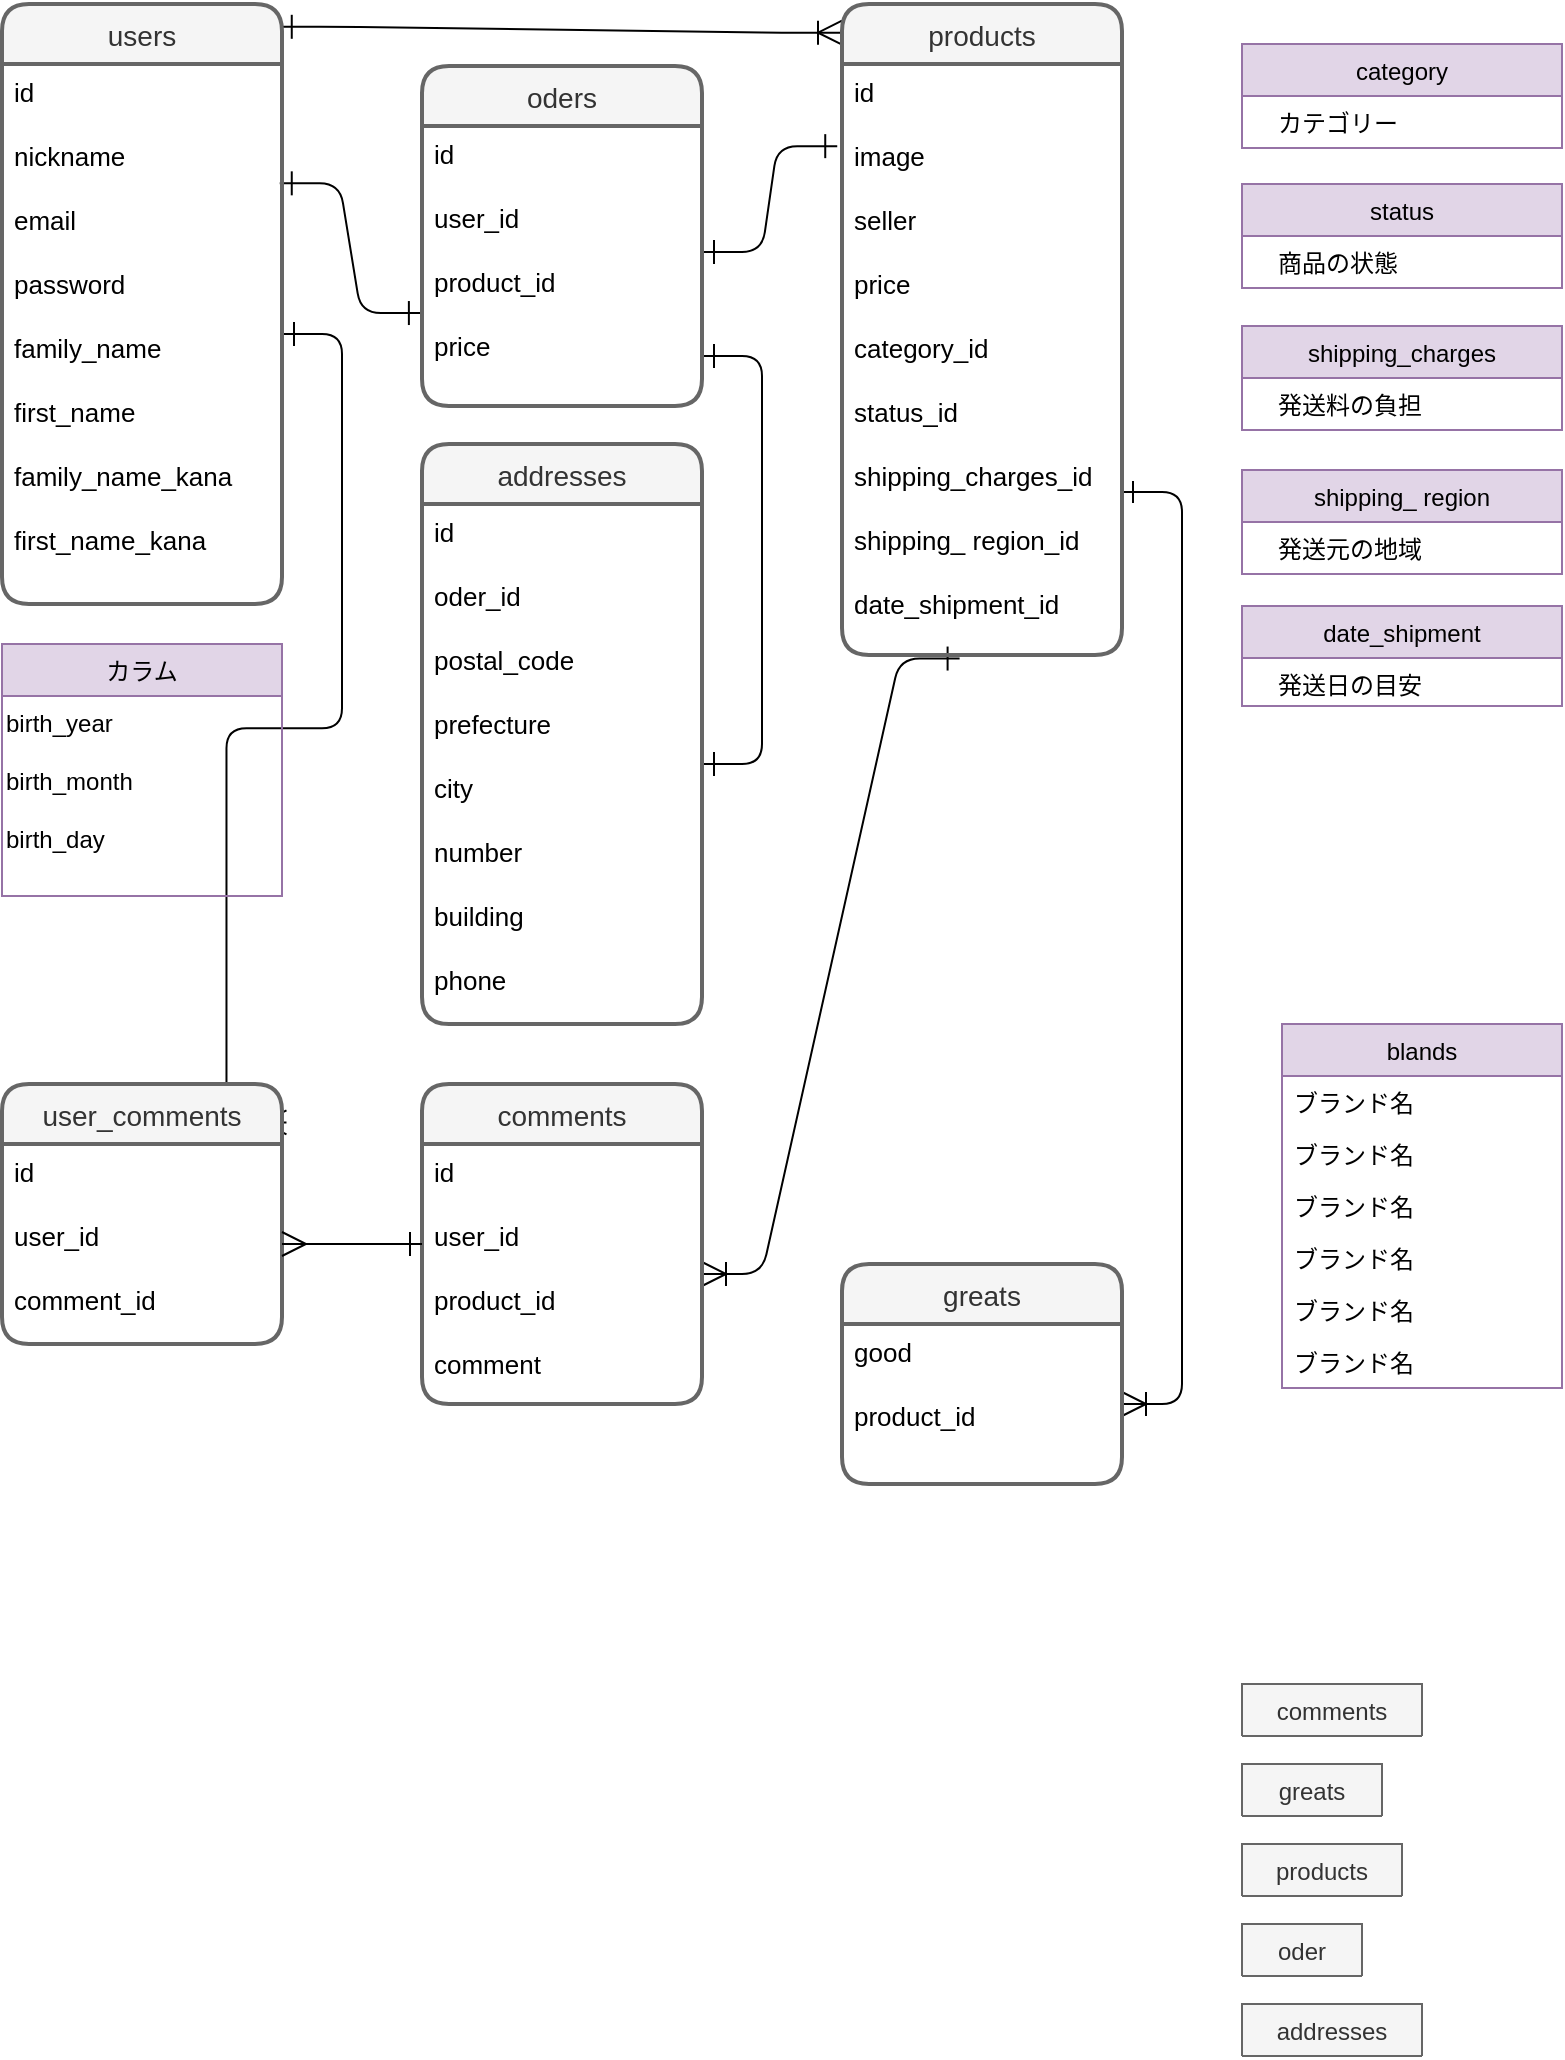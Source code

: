 <mxfile version="13.1.3">
    <diagram id="48rqmKpTKFCgV5Ji868A" name="Page-1">
        <mxGraphModel dx="659" dy="560" grid="1" gridSize="10" guides="1" tooltips="1" connect="1" arrows="1" fold="1" page="1" pageScale="1" pageWidth="827" pageHeight="1169" math="0" shadow="0">
            <root>
                <mxCell id="0"/>
                <mxCell id="1" parent="0"/>
                <mxCell id="Y9J6DQePMJ58XrVkBvrN-83" value="" style="edgeStyle=entityRelationEdgeStyle;fontSize=12;html=1;endArrow=ERone;startArrow=ERone;startFill=0;endFill=0;entryX=-0.004;entryY=0.668;entryDx=0;entryDy=0;exitX=0.992;exitY=0.221;exitDx=0;exitDy=0;exitPerimeter=0;entryPerimeter=0;endSize=10;startSize=10;" parent="1" source="Y9J6DQePMJ58XrVkBvrN-155" target="Y9J6DQePMJ58XrVkBvrN-182" edge="1">
                    <mxGeometry width="100" height="100" relative="1" as="geometry">
                        <mxPoint x="170" y="136.004" as="sourcePoint"/>
                        <mxPoint x="230" y="166.996" as="targetPoint"/>
                    </mxGeometry>
                </mxCell>
                <mxCell id="Y9J6DQePMJ58XrVkBvrN-84" value="" style="edgeStyle=entityRelationEdgeStyle;fontSize=12;html=1;endArrow=ERone;startArrow=ERone;startFill=0;exitX=1;exitY=0.5;exitDx=0;exitDy=0;endFill=0;endSize=10;startSize=10;" parent="1" target="Y9J6DQePMJ58XrVkBvrN-198" edge="1">
                    <mxGeometry width="100" height="100" relative="1" as="geometry">
                        <mxPoint x="370" y="236" as="sourcePoint"/>
                        <mxPoint x="370" y="361" as="targetPoint"/>
                    </mxGeometry>
                </mxCell>
                <mxCell id="Y9J6DQePMJ58XrVkBvrN-95" value="" style="edgeStyle=entityRelationEdgeStyle;fontSize=12;html=1;endArrow=ERone;startArrow=ERone;startFill=0;entryX=-0.017;entryY=0.139;entryDx=0;entryDy=0;endFill=0;endSize=10;startSize=10;entryPerimeter=0;" parent="1" target="Y9J6DQePMJ58XrVkBvrN-162" edge="1">
                    <mxGeometry width="100" height="100" relative="1" as="geometry">
                        <mxPoint x="370" y="184" as="sourcePoint"/>
                        <mxPoint x="430" y="145.0" as="targetPoint"/>
                    </mxGeometry>
                </mxCell>
                <mxCell id="Y9J6DQePMJ58XrVkBvrN-35" value="category" style="swimlane;fontStyle=0;childLayout=stackLayout;horizontal=1;startSize=26;fillColor=#e1d5e7;horizontalStack=0;resizeParent=1;resizeParentMax=0;resizeLast=0;collapsible=1;marginBottom=0;strokeColor=#9673a6;" parent="1" vertex="1">
                    <mxGeometry x="640" y="80" width="160" height="52" as="geometry"/>
                </mxCell>
                <mxCell id="Y9J6DQePMJ58XrVkBvrN-37" value="　カテゴリー" style="text;strokeColor=none;fillColor=none;align=left;verticalAlign=top;spacingLeft=4;spacingRight=4;overflow=hidden;rotatable=0;points=[[0,0.5],[1,0.5]];portConstraint=eastwest;" parent="Y9J6DQePMJ58XrVkBvrN-35" vertex="1">
                    <mxGeometry y="26" width="160" height="26" as="geometry"/>
                </mxCell>
                <mxCell id="Y9J6DQePMJ58XrVkBvrN-98" value="" style="edgeStyle=entityRelationEdgeStyle;fontSize=12;html=1;endArrow=ERoneToMany;startArrow=ERone;exitX=0.992;exitY=0.038;exitDx=0;exitDy=0;startFill=0;exitPerimeter=0;entryX=0;entryY=0.044;entryDx=0;entryDy=0;entryPerimeter=0;endSize=10;startSize=10;" parent="1" source="Y9J6DQePMJ58XrVkBvrN-154" target="Y9J6DQePMJ58XrVkBvrN-161" edge="1">
                    <mxGeometry width="100" height="100" relative="1" as="geometry">
                        <mxPoint x="170" y="94.04" as="sourcePoint"/>
                        <mxPoint x="427.06" y="94.04" as="targetPoint"/>
                    </mxGeometry>
                </mxCell>
                <mxCell id="Y9J6DQePMJ58XrVkBvrN-102" value="" style="edgeStyle=entityRelationEdgeStyle;fontSize=12;html=1;endArrow=ERone;startArrow=ERoneToMany;startFill=0;endFill=0;exitX=1;exitY=0.5;exitDx=0;exitDy=0;entryX=0.42;entryY=1.006;entryDx=0;entryDy=0;entryPerimeter=0;endSize=10;startSize=10;" parent="1" source="Y9J6DQePMJ58XrVkBvrN-206" target="Y9J6DQePMJ58XrVkBvrN-162" edge="1">
                    <mxGeometry width="100" height="100" relative="1" as="geometry">
                        <mxPoint x="370" y="785.0" as="sourcePoint"/>
                        <mxPoint x="495.94" y="342.002" as="targetPoint"/>
                    </mxGeometry>
                </mxCell>
                <mxCell id="Y9J6DQePMJ58XrVkBvrN-25" value="blands" style="swimlane;fontStyle=0;childLayout=stackLayout;horizontal=1;startSize=26;fillColor=#e1d5e7;horizontalStack=0;resizeParent=1;resizeParentMax=0;resizeLast=0;collapsible=1;marginBottom=0;strokeColor=#9673a6;" parent="1" vertex="1">
                    <mxGeometry x="660" y="570" width="140" height="182" as="geometry"/>
                </mxCell>
                <mxCell id="Y9J6DQePMJ58XrVkBvrN-26" value="ブランド名" style="text;strokeColor=none;fillColor=none;align=left;verticalAlign=top;spacingLeft=4;spacingRight=4;overflow=hidden;rotatable=0;points=[[0,0.5],[1,0.5]];portConstraint=eastwest;" parent="Y9J6DQePMJ58XrVkBvrN-25" vertex="1">
                    <mxGeometry y="26" width="140" height="26" as="geometry"/>
                </mxCell>
                <mxCell id="Y9J6DQePMJ58XrVkBvrN-27" value="ブランド名" style="text;strokeColor=none;fillColor=none;align=left;verticalAlign=top;spacingLeft=4;spacingRight=4;overflow=hidden;rotatable=0;points=[[0,0.5],[1,0.5]];portConstraint=eastwest;" parent="Y9J6DQePMJ58XrVkBvrN-25" vertex="1">
                    <mxGeometry y="52" width="140" height="26" as="geometry"/>
                </mxCell>
                <mxCell id="Y9J6DQePMJ58XrVkBvrN-28" value="ブランド名" style="text;strokeColor=none;fillColor=none;align=left;verticalAlign=top;spacingLeft=4;spacingRight=4;overflow=hidden;rotatable=0;points=[[0,0.5],[1,0.5]];portConstraint=eastwest;" parent="Y9J6DQePMJ58XrVkBvrN-25" vertex="1">
                    <mxGeometry y="78" width="140" height="26" as="geometry"/>
                </mxCell>
                <mxCell id="Y9J6DQePMJ58XrVkBvrN-29" value="ブランド名" style="text;strokeColor=none;fillColor=none;align=left;verticalAlign=top;spacingLeft=4;spacingRight=4;overflow=hidden;rotatable=0;points=[[0,0.5],[1,0.5]];portConstraint=eastwest;" parent="Y9J6DQePMJ58XrVkBvrN-25" vertex="1">
                    <mxGeometry y="104" width="140" height="26" as="geometry"/>
                </mxCell>
                <mxCell id="Y9J6DQePMJ58XrVkBvrN-30" value="ブランド名" style="text;strokeColor=none;fillColor=none;align=left;verticalAlign=top;spacingLeft=4;spacingRight=4;overflow=hidden;rotatable=0;points=[[0,0.5],[1,0.5]];portConstraint=eastwest;" parent="Y9J6DQePMJ58XrVkBvrN-25" vertex="1">
                    <mxGeometry y="130" width="140" height="26" as="geometry"/>
                </mxCell>
                <mxCell id="Y9J6DQePMJ58XrVkBvrN-31" value="ブランド名" style="text;strokeColor=none;fillColor=none;align=left;verticalAlign=top;spacingLeft=4;spacingRight=4;overflow=hidden;rotatable=0;points=[[0,0.5],[1,0.5]];portConstraint=eastwest;" parent="Y9J6DQePMJ58XrVkBvrN-25" vertex="1">
                    <mxGeometry y="156" width="140" height="26" as="geometry"/>
                </mxCell>
                <mxCell id="Y9J6DQePMJ58XrVkBvrN-110" value="" style="edgeStyle=entityRelationEdgeStyle;fontSize=12;html=1;endArrow=ERone;startArrow=ERmany;startFill=0;endFill=0;exitX=1.016;exitY=0.148;exitDx=0;exitDy=0;exitPerimeter=0;endSize=10;startSize=10;" parent="1" source="Y9J6DQePMJ58XrVkBvrN-217" target="Y9J6DQePMJ58XrVkBvrN-155" edge="1">
                    <mxGeometry width="100" height="100" relative="1" as="geometry">
                        <mxPoint x="100" y="590" as="sourcePoint"/>
                        <mxPoint x="160" y="480" as="targetPoint"/>
                    </mxGeometry>
                </mxCell>
                <mxCell id="Y9J6DQePMJ58XrVkBvrN-117" value="" style="edgeStyle=entityRelationEdgeStyle;fontSize=12;html=1;endArrow=ERoneToMany;startArrow=ERone;startFill=0;endFill=0;exitX=1;exitY=0.724;exitDx=0;exitDy=0;exitPerimeter=0;endSize=10;startSize=9;" parent="1" source="Y9J6DQePMJ58XrVkBvrN-162" target="Y9J6DQePMJ58XrVkBvrN-212" edge="1">
                    <mxGeometry width="100" height="100" relative="1" as="geometry">
                        <mxPoint x="571.96" y="313.012" as="sourcePoint"/>
                        <mxPoint x="580" y="950" as="targetPoint"/>
                    </mxGeometry>
                </mxCell>
                <mxCell id="Y9J6DQePMJ58XrVkBvrN-120" value="status" style="swimlane;fontStyle=0;childLayout=stackLayout;horizontal=1;startSize=26;fillColor=#e1d5e7;horizontalStack=0;resizeParent=1;resizeParentMax=0;resizeLast=0;collapsible=1;marginBottom=0;strokeColor=#9673a6;" parent="1" vertex="1">
                    <mxGeometry x="640" y="150" width="160" height="52" as="geometry"/>
                </mxCell>
                <mxCell id="Y9J6DQePMJ58XrVkBvrN-121" value="　商品の状態" style="text;strokeColor=none;fillColor=none;align=left;verticalAlign=top;spacingLeft=4;spacingRight=4;overflow=hidden;rotatable=0;points=[[0,0.5],[1,0.5]];portConstraint=eastwest;" parent="Y9J6DQePMJ58XrVkBvrN-120" vertex="1">
                    <mxGeometry y="26" width="160" height="26" as="geometry"/>
                </mxCell>
                <mxCell id="Y9J6DQePMJ58XrVkBvrN-126" value="shipping_charges" style="swimlane;fontStyle=0;childLayout=stackLayout;horizontal=1;startSize=26;fillColor=#e1d5e7;horizontalStack=0;resizeParent=1;resizeParentMax=0;resizeLast=0;collapsible=1;marginBottom=0;strokeColor=#9673a6;" parent="1" vertex="1">
                    <mxGeometry x="640" y="221" width="160" height="52" as="geometry"/>
                </mxCell>
                <mxCell id="Y9J6DQePMJ58XrVkBvrN-127" value="　発送料の負担" style="text;strokeColor=none;fillColor=none;align=left;verticalAlign=top;spacingLeft=4;spacingRight=4;overflow=hidden;rotatable=0;points=[[0,0.5],[1,0.5]];portConstraint=eastwest;" parent="Y9J6DQePMJ58XrVkBvrN-126" vertex="1">
                    <mxGeometry y="26" width="160" height="26" as="geometry"/>
                </mxCell>
                <mxCell id="Y9J6DQePMJ58XrVkBvrN-128" value="shipping_ region" style="swimlane;fontStyle=0;childLayout=stackLayout;horizontal=1;startSize=26;fillColor=#e1d5e7;horizontalStack=0;resizeParent=1;resizeParentMax=0;resizeLast=0;collapsible=1;marginBottom=0;strokeColor=#9673a6;" parent="1" vertex="1">
                    <mxGeometry x="640" y="293" width="160" height="52" as="geometry"/>
                </mxCell>
                <mxCell id="Y9J6DQePMJ58XrVkBvrN-129" value="　発送元の地域" style="text;strokeColor=none;fillColor=none;align=left;verticalAlign=top;spacingLeft=4;spacingRight=4;overflow=hidden;rotatable=0;points=[[0,0.5],[1,0.5]];portConstraint=eastwest;" parent="Y9J6DQePMJ58XrVkBvrN-128" vertex="1">
                    <mxGeometry y="26" width="160" height="26" as="geometry"/>
                </mxCell>
                <mxCell id="Y9J6DQePMJ58XrVkBvrN-130" value="date_shipment" style="swimlane;fontStyle=0;childLayout=stackLayout;horizontal=1;startSize=26;fillColor=#e1d5e7;horizontalStack=0;resizeParent=1;resizeParentMax=0;resizeLast=0;collapsible=1;marginBottom=0;strokeColor=#9673a6;" parent="1" vertex="1">
                    <mxGeometry x="640" y="361" width="160" height="50" as="geometry"/>
                </mxCell>
                <mxCell id="Y9J6DQePMJ58XrVkBvrN-131" value="　発送日の目安" style="text;strokeColor=none;fillColor=none;align=left;verticalAlign=top;spacingLeft=4;spacingRight=4;overflow=hidden;rotatable=0;points=[[0,0.5],[1,0.5]];portConstraint=eastwest;" parent="Y9J6DQePMJ58XrVkBvrN-130" vertex="1">
                    <mxGeometry y="26" width="160" height="24" as="geometry"/>
                </mxCell>
                <mxCell id="Y9J6DQePMJ58XrVkBvrN-154" value="users" style="swimlane;childLayout=stackLayout;horizontal=1;startSize=30;horizontalStack=0;rounded=1;fontSize=14;fontStyle=0;strokeWidth=2;resizeParent=0;resizeLast=1;shadow=0;dashed=0;align=center;fillColor=#f5f5f5;strokeColor=#666666;fontColor=#333333;" parent="1" vertex="1">
                    <mxGeometry x="20" y="60" width="140" height="300" as="geometry"/>
                </mxCell>
                <mxCell id="Y9J6DQePMJ58XrVkBvrN-155" value="id&#10;&#10;nickname&#10;&#10;email&#10;&#10;password&#10;&#10;family_name&#10;&#10;first_name&#10;&#10;family_name_kana&#10;&#10;first_name_kana&#10;&#10;" style="align=left;strokeColor=none;fillColor=none;spacingLeft=4;fontSize=13;verticalAlign=top;resizable=0;rotatable=0;part=1;" parent="Y9J6DQePMJ58XrVkBvrN-154" vertex="1">
                    <mxGeometry y="30" width="140" height="270" as="geometry"/>
                </mxCell>
                <mxCell id="Y9J6DQePMJ58XrVkBvrN-157" style="edgeStyle=orthogonalEdgeStyle;rounded=0;orthogonalLoop=1;jettySize=auto;html=1;exitX=0.5;exitY=1;exitDx=0;exitDy=0;startArrow=ERmany;startFill=0;endArrow=ERoneToMany;endFill=0;fontSize=13;" parent="Y9J6DQePMJ58XrVkBvrN-154" source="Y9J6DQePMJ58XrVkBvrN-155" target="Y9J6DQePMJ58XrVkBvrN-155" edge="1">
                    <mxGeometry relative="1" as="geometry"/>
                </mxCell>
                <mxCell id="Y9J6DQePMJ58XrVkBvrN-161" value="products" style="swimlane;childLayout=stackLayout;horizontal=1;startSize=30;horizontalStack=0;rounded=1;fontSize=14;fontStyle=0;strokeWidth=2;resizeParent=0;resizeLast=1;shadow=0;dashed=0;align=center;fillColor=#f5f5f5;strokeColor=#666666;fontColor=#333333;" parent="1" vertex="1">
                    <mxGeometry x="440" y="60" width="140" height="325.5" as="geometry"/>
                </mxCell>
                <mxCell id="Y9J6DQePMJ58XrVkBvrN-163" style="edgeStyle=orthogonalEdgeStyle;rounded=0;orthogonalLoop=1;jettySize=auto;html=1;exitX=0.5;exitY=1;exitDx=0;exitDy=0;startArrow=ERmany;startFill=0;endArrow=ERoneToMany;endFill=0;fontSize=13;" parent="Y9J6DQePMJ58XrVkBvrN-161" source="Y9J6DQePMJ58XrVkBvrN-162" target="Y9J6DQePMJ58XrVkBvrN-162" edge="1">
                    <mxGeometry relative="1" as="geometry"/>
                </mxCell>
                <mxCell id="Y9J6DQePMJ58XrVkBvrN-162" value="id&#10;&#10;image&#10;&#10;seller&#10;&#10;price&#10;&#10;category_id&#10;&#10;status_id&#10;&#10;shipping_charges_id&#10;&#10;shipping_ region_id&#10;&#10;date_shipment_id&#10;" style="align=left;strokeColor=none;fillColor=none;spacingLeft=4;fontSize=13;verticalAlign=top;resizable=0;rotatable=0;part=1;" parent="Y9J6DQePMJ58XrVkBvrN-161" vertex="1">
                    <mxGeometry y="30" width="140" height="295.5" as="geometry"/>
                </mxCell>
                <mxCell id="Y9J6DQePMJ58XrVkBvrN-181" value="oders" style="swimlane;childLayout=stackLayout;horizontal=1;startSize=30;horizontalStack=0;rounded=1;fontSize=14;fontStyle=0;strokeWidth=2;resizeParent=0;resizeLast=1;shadow=0;dashed=0;align=center;fillColor=#f5f5f5;strokeColor=#666666;fontColor=#333333;" parent="1" vertex="1">
                    <mxGeometry x="230" y="91" width="140" height="170" as="geometry"/>
                </mxCell>
                <mxCell id="Y9J6DQePMJ58XrVkBvrN-182" value="id&#10;&#10;user_id&#10;&#10;product_id&#10;&#10;price&#10;&#10;" style="align=left;strokeColor=none;fillColor=none;spacingLeft=4;fontSize=13;verticalAlign=top;resizable=0;rotatable=0;part=1;" parent="Y9J6DQePMJ58XrVkBvrN-181" vertex="1">
                    <mxGeometry y="30" width="140" height="140" as="geometry"/>
                </mxCell>
                <mxCell id="Y9J6DQePMJ58XrVkBvrN-183" style="edgeStyle=orthogonalEdgeStyle;rounded=0;orthogonalLoop=1;jettySize=auto;html=1;exitX=0.5;exitY=1;exitDx=0;exitDy=0;startArrow=ERmany;startFill=0;endArrow=ERoneToMany;endFill=0;fontSize=13;" parent="Y9J6DQePMJ58XrVkBvrN-181" source="Y9J6DQePMJ58XrVkBvrN-182" target="Y9J6DQePMJ58XrVkBvrN-182" edge="1">
                    <mxGeometry relative="1" as="geometry"/>
                </mxCell>
                <mxCell id="Y9J6DQePMJ58XrVkBvrN-197" value="addresses" style="swimlane;childLayout=stackLayout;horizontal=1;startSize=30;horizontalStack=0;rounded=1;fontSize=14;fontStyle=0;strokeWidth=2;resizeParent=0;resizeLast=1;shadow=0;dashed=0;align=center;fillColor=#f5f5f5;strokeColor=#666666;fontColor=#333333;" parent="1" vertex="1">
                    <mxGeometry x="230" y="280" width="140" height="290" as="geometry"/>
                </mxCell>
                <mxCell id="Y9J6DQePMJ58XrVkBvrN-198" value="id&#10;&#10;oder_id&#10;&#10;postal_code&#10;&#10;prefecture&#10;&#10;city&#10;&#10;number&#10;&#10;building&#10;&#10;phone&#10;&#10;" style="align=left;strokeColor=none;fillColor=none;spacingLeft=4;fontSize=13;verticalAlign=top;resizable=0;rotatable=0;part=1;" parent="Y9J6DQePMJ58XrVkBvrN-197" vertex="1">
                    <mxGeometry y="30" width="140" height="260" as="geometry"/>
                </mxCell>
                <mxCell id="Y9J6DQePMJ58XrVkBvrN-199" style="edgeStyle=orthogonalEdgeStyle;rounded=0;orthogonalLoop=1;jettySize=auto;html=1;exitX=0.5;exitY=1;exitDx=0;exitDy=0;startArrow=ERmany;startFill=0;endArrow=ERoneToMany;endFill=0;fontSize=13;" parent="Y9J6DQePMJ58XrVkBvrN-197" source="Y9J6DQePMJ58XrVkBvrN-198" target="Y9J6DQePMJ58XrVkBvrN-198" edge="1">
                    <mxGeometry relative="1" as="geometry"/>
                </mxCell>
                <mxCell id="Y9J6DQePMJ58XrVkBvrN-205" value="comments" style="swimlane;childLayout=stackLayout;horizontal=1;startSize=30;horizontalStack=0;rounded=1;fontSize=14;fontStyle=0;strokeWidth=2;resizeParent=0;resizeLast=1;shadow=0;dashed=0;align=center;fillColor=#f5f5f5;strokeColor=#666666;fontColor=#333333;" parent="1" vertex="1">
                    <mxGeometry x="230" y="600" width="140" height="160" as="geometry"/>
                </mxCell>
                <mxCell id="Y9J6DQePMJ58XrVkBvrN-206" value="id&#10;&#10;user_id&#10;&#10;product_id&#10;&#10;comment&#10;" style="align=left;strokeColor=none;fillColor=none;spacingLeft=4;fontSize=13;verticalAlign=top;resizable=0;rotatable=0;part=1;" parent="Y9J6DQePMJ58XrVkBvrN-205" vertex="1">
                    <mxGeometry y="30" width="140" height="130" as="geometry"/>
                </mxCell>
                <mxCell id="Y9J6DQePMJ58XrVkBvrN-207" style="edgeStyle=orthogonalEdgeStyle;rounded=0;orthogonalLoop=1;jettySize=auto;html=1;exitX=0.5;exitY=1;exitDx=0;exitDy=0;startArrow=ERmany;startFill=0;endArrow=ERoneToMany;endFill=0;fontSize=13;" parent="Y9J6DQePMJ58XrVkBvrN-205" source="Y9J6DQePMJ58XrVkBvrN-206" target="Y9J6DQePMJ58XrVkBvrN-206" edge="1">
                    <mxGeometry relative="1" as="geometry"/>
                </mxCell>
                <mxCell id="Y9J6DQePMJ58XrVkBvrN-211" value="greats" style="swimlane;childLayout=stackLayout;horizontal=1;startSize=30;horizontalStack=0;rounded=1;fontSize=14;fontStyle=0;strokeWidth=2;resizeParent=0;resizeLast=1;shadow=0;dashed=0;align=center;fillColor=#f5f5f5;strokeColor=#666666;fontColor=#333333;" parent="1" vertex="1">
                    <mxGeometry x="440" y="690" width="140" height="110" as="geometry"/>
                </mxCell>
                <mxCell id="Y9J6DQePMJ58XrVkBvrN-212" value="good&#10;&#10;product_id" style="align=left;strokeColor=none;fillColor=none;spacingLeft=4;fontSize=13;verticalAlign=top;resizable=0;rotatable=0;part=1;" parent="Y9J6DQePMJ58XrVkBvrN-211" vertex="1">
                    <mxGeometry y="30" width="140" height="80" as="geometry"/>
                </mxCell>
                <mxCell id="Y9J6DQePMJ58XrVkBvrN-213" style="edgeStyle=orthogonalEdgeStyle;rounded=0;orthogonalLoop=1;jettySize=auto;html=1;exitX=0.5;exitY=1;exitDx=0;exitDy=0;startArrow=ERmany;startFill=0;endArrow=ERoneToMany;endFill=0;fontSize=13;" parent="Y9J6DQePMJ58XrVkBvrN-211" source="Y9J6DQePMJ58XrVkBvrN-212" target="Y9J6DQePMJ58XrVkBvrN-212" edge="1">
                    <mxGeometry relative="1" as="geometry"/>
                </mxCell>
                <mxCell id="Y9J6DQePMJ58XrVkBvrN-208" value="greats" style="swimlane;fontStyle=0;childLayout=stackLayout;horizontal=1;startSize=26;fillColor=#f5f5f5;horizontalStack=0;resizeParent=1;resizeParentMax=0;resizeLast=0;collapsible=1;marginBottom=0;strokeColor=#666666;fontColor=#333333;" parent="1" vertex="1" collapsed="1">
                    <mxGeometry x="640" y="940" width="70" height="26" as="geometry">
                        <mxRectangle x="-360" y="910" width="140" height="78" as="alternateBounds"/>
                    </mxGeometry>
                </mxCell>
                <mxCell id="Y9J6DQePMJ58XrVkBvrN-209" value="good" style="text;strokeColor=none;fillColor=none;align=left;verticalAlign=top;spacingLeft=4;spacingRight=4;overflow=hidden;rotatable=0;points=[[0,0.5],[1,0.5]];portConstraint=eastwest;" parent="Y9J6DQePMJ58XrVkBvrN-208" vertex="1">
                    <mxGeometry y="26" width="70" height="26" as="geometry"/>
                </mxCell>
                <mxCell id="Y9J6DQePMJ58XrVkBvrN-210" value="product_id" style="text;strokeColor=none;fillColor=none;align=left;verticalAlign=top;spacingLeft=4;spacingRight=4;overflow=hidden;rotatable=0;points=[[0,0.5],[1,0.5]];portConstraint=eastwest;" parent="Y9J6DQePMJ58XrVkBvrN-208" vertex="1">
                    <mxGeometry y="52" width="70" height="26" as="geometry"/>
                </mxCell>
                <mxCell id="Y9J6DQePMJ58XrVkBvrN-200" value="comments" style="swimlane;fontStyle=0;childLayout=stackLayout;horizontal=1;startSize=26;fillColor=#f5f5f5;horizontalStack=0;resizeParent=1;resizeParentMax=0;resizeLast=0;collapsible=1;marginBottom=0;strokeColor=#666666;fontColor=#333333;" parent="1" vertex="1" collapsed="1">
                    <mxGeometry x="640" y="900" width="90" height="26" as="geometry">
                        <mxRectangle x="-360" y="750" width="140" height="130" as="alternateBounds"/>
                    </mxGeometry>
                </mxCell>
                <mxCell id="Y9J6DQePMJ58XrVkBvrN-201" value="id" style="text;strokeColor=none;fillColor=none;align=left;verticalAlign=top;spacingLeft=4;spacingRight=4;overflow=hidden;rotatable=0;points=[[0,0.5],[1,0.5]];portConstraint=eastwest;" parent="Y9J6DQePMJ58XrVkBvrN-200" vertex="1">
                    <mxGeometry y="26" width="90" height="26" as="geometry"/>
                </mxCell>
                <mxCell id="Y9J6DQePMJ58XrVkBvrN-202" value="user_id" style="text;strokeColor=none;fillColor=none;align=left;verticalAlign=top;spacingLeft=4;spacingRight=4;overflow=hidden;rotatable=0;points=[[0,0.5],[1,0.5]];portConstraint=eastwest;" parent="Y9J6DQePMJ58XrVkBvrN-200" vertex="1">
                    <mxGeometry y="52" width="90" height="26" as="geometry"/>
                </mxCell>
                <mxCell id="Y9J6DQePMJ58XrVkBvrN-203" value="product_id" style="text;strokeColor=none;fillColor=none;align=left;verticalAlign=top;spacingLeft=4;spacingRight=4;overflow=hidden;rotatable=0;points=[[0,0.5],[1,0.5]];portConstraint=eastwest;" parent="Y9J6DQePMJ58XrVkBvrN-200" vertex="1">
                    <mxGeometry y="78" width="90" height="26" as="geometry"/>
                </mxCell>
                <mxCell id="Y9J6DQePMJ58XrVkBvrN-204" value="comment" style="text;strokeColor=none;fillColor=none;align=left;verticalAlign=top;spacingLeft=4;spacingRight=4;overflow=hidden;rotatable=0;points=[[0,0.5],[1,0.5]];portConstraint=eastwest;" parent="Y9J6DQePMJ58XrVkBvrN-200" vertex="1">
                    <mxGeometry y="104" width="90" height="26" as="geometry"/>
                </mxCell>
                <mxCell id="Y9J6DQePMJ58XrVkBvrN-166" value="products" style="swimlane;fontStyle=0;childLayout=stackLayout;horizontal=1;startSize=26;fillColor=#f5f5f5;horizontalStack=0;resizeParent=1;resizeParentMax=0;resizeLast=0;collapsible=1;marginBottom=0;strokeColor=#666666;fontColor=#333333;" parent="1" vertex="1" collapsed="1">
                    <mxGeometry x="640" y="980" width="80" height="26" as="geometry">
                        <mxRectangle x="-360" y="470" width="140" height="260" as="alternateBounds"/>
                    </mxGeometry>
                </mxCell>
                <mxCell id="Y9J6DQePMJ58XrVkBvrN-167" value="id" style="text;strokeColor=none;fillColor=none;align=left;verticalAlign=top;spacingLeft=4;spacingRight=4;overflow=hidden;rotatable=0;points=[[0,0.5],[1,0.5]];portConstraint=eastwest;" parent="Y9J6DQePMJ58XrVkBvrN-166" vertex="1">
                    <mxGeometry y="26" width="80" height="26" as="geometry"/>
                </mxCell>
                <mxCell id="Y9J6DQePMJ58XrVkBvrN-168" value="image" style="text;strokeColor=none;fillColor=none;align=left;verticalAlign=top;spacingLeft=4;spacingRight=4;overflow=hidden;rotatable=0;points=[[0,0.5],[1,0.5]];portConstraint=eastwest;" parent="Y9J6DQePMJ58XrVkBvrN-166" vertex="1">
                    <mxGeometry y="52" width="80" height="26" as="geometry"/>
                </mxCell>
                <mxCell id="Y9J6DQePMJ58XrVkBvrN-169" value="seller" style="text;strokeColor=none;fillColor=none;align=left;verticalAlign=top;spacingLeft=4;spacingRight=4;overflow=hidden;rotatable=0;points=[[0,0.5],[1,0.5]];portConstraint=eastwest;" parent="Y9J6DQePMJ58XrVkBvrN-166" vertex="1">
                    <mxGeometry y="78" width="80" height="26" as="geometry"/>
                </mxCell>
                <mxCell id="Y9J6DQePMJ58XrVkBvrN-170" value="plice&#10;" style="text;strokeColor=none;fillColor=none;align=left;verticalAlign=top;spacingLeft=4;spacingRight=4;overflow=hidden;rotatable=0;points=[[0,0.5],[1,0.5]];portConstraint=eastwest;" parent="Y9J6DQePMJ58XrVkBvrN-166" vertex="1">
                    <mxGeometry y="104" width="80" height="26" as="geometry"/>
                </mxCell>
                <mxCell id="Y9J6DQePMJ58XrVkBvrN-171" value="category_id" style="text;strokeColor=none;fillColor=none;align=left;verticalAlign=top;spacingLeft=4;spacingRight=4;overflow=hidden;rotatable=0;points=[[0,0.5],[1,0.5]];portConstraint=eastwest;" parent="Y9J6DQePMJ58XrVkBvrN-166" vertex="1">
                    <mxGeometry y="130" width="80" height="26" as="geometry"/>
                </mxCell>
                <mxCell id="Y9J6DQePMJ58XrVkBvrN-172" value="status_id" style="text;strokeColor=none;fillColor=none;align=left;verticalAlign=top;spacingLeft=4;spacingRight=4;overflow=hidden;rotatable=0;points=[[0,0.5],[1,0.5]];portConstraint=eastwest;" parent="Y9J6DQePMJ58XrVkBvrN-166" vertex="1">
                    <mxGeometry y="156" width="80" height="26" as="geometry"/>
                </mxCell>
                <mxCell id="Y9J6DQePMJ58XrVkBvrN-173" value="shipping_charges_id" style="text;strokeColor=none;fillColor=none;align=left;verticalAlign=top;spacingLeft=4;spacingRight=4;overflow=hidden;rotatable=0;points=[[0,0.5],[1,0.5]];portConstraint=eastwest;" parent="Y9J6DQePMJ58XrVkBvrN-166" vertex="1">
                    <mxGeometry y="182" width="80" height="26" as="geometry"/>
                </mxCell>
                <mxCell id="Y9J6DQePMJ58XrVkBvrN-174" value="shipping_ region_id" style="text;strokeColor=none;fillColor=none;align=left;verticalAlign=top;spacingLeft=4;spacingRight=4;overflow=hidden;rotatable=0;points=[[0,0.5],[1,0.5]];portConstraint=eastwest;" parent="Y9J6DQePMJ58XrVkBvrN-166" vertex="1">
                    <mxGeometry y="208" width="80" height="26" as="geometry"/>
                </mxCell>
                <mxCell id="Y9J6DQePMJ58XrVkBvrN-175" value="date_shipment_id" style="text;strokeColor=none;fillColor=none;align=left;verticalAlign=top;spacingLeft=4;spacingRight=4;overflow=hidden;rotatable=0;points=[[0,0.5],[1,0.5]];portConstraint=eastwest;" parent="Y9J6DQePMJ58XrVkBvrN-166" vertex="1">
                    <mxGeometry y="234" width="80" height="26" as="geometry"/>
                </mxCell>
                <mxCell id="17ID99cBYoXY6T9oCgpm-3" value="カラム" style="swimlane;fontStyle=0;childLayout=stackLayout;horizontal=1;startSize=26;fillColor=#e1d5e7;horizontalStack=0;resizeParent=1;resizeParentMax=0;resizeLast=0;collapsible=1;marginBottom=0;strokeColor=#9673a6;" vertex="1" parent="1">
                    <mxGeometry x="20" y="380" width="140" height="126" as="geometry"/>
                </mxCell>
                <mxCell id="17ID99cBYoXY6T9oCgpm-2" value="&lt;meta charset=&quot;utf-8&quot;&gt;birth_year&lt;br style=&quot;padding: 0px ; margin: 0px&quot;&gt;&lt;br style=&quot;padding: 0px ; margin: 0px&quot;&gt;birth_month &amp;nbsp;&lt;br style=&quot;padding: 0px ; margin: 0px&quot;&gt;&lt;br style=&quot;padding: 0px ; margin: 0px&quot;&gt;birth_day&lt;div style=&quot;padding: 0px ; margin: 0px&quot;&gt;&lt;br style=&quot;padding: 0px; margin: 0px; color: rgb(0, 0, 0); font-family: helvetica; font-size: 13px; font-style: normal; font-weight: 400; letter-spacing: normal; text-align: left; text-indent: 0px; text-transform: none; word-spacing: 0px; background-color: rgb(248, 249, 250);&quot;&gt;&lt;/div&gt;" style="text;whiteSpace=wrap;html=1;" vertex="1" parent="17ID99cBYoXY6T9oCgpm-3">
                    <mxGeometry y="26" width="140" height="100" as="geometry"/>
                </mxCell>
                <mxCell id="Y9J6DQePMJ58XrVkBvrN-176" value="oder" style="swimlane;fontStyle=0;childLayout=stackLayout;horizontal=1;startSize=26;fillColor=#f5f5f5;horizontalStack=0;resizeParent=1;resizeParentMax=0;resizeLast=0;collapsible=1;marginBottom=0;strokeColor=#666666;fontColor=#333333;" parent="1" vertex="1" collapsed="1">
                    <mxGeometry x="640" y="1020" width="60" height="26" as="geometry">
                        <mxRectangle x="-350" y="315" width="140" height="130" as="alternateBounds"/>
                    </mxGeometry>
                </mxCell>
                <mxCell id="Y9J6DQePMJ58XrVkBvrN-177" value="id" style="text;strokeColor=none;fillColor=none;align=left;verticalAlign=top;spacingLeft=4;spacingRight=4;overflow=hidden;rotatable=0;points=[[0,0.5],[1,0.5]];portConstraint=eastwest;" parent="Y9J6DQePMJ58XrVkBvrN-176" vertex="1">
                    <mxGeometry y="26" width="60" height="26" as="geometry"/>
                </mxCell>
                <mxCell id="Y9J6DQePMJ58XrVkBvrN-178" value="user_id" style="text;strokeColor=none;fillColor=none;align=left;verticalAlign=top;spacingLeft=4;spacingRight=4;overflow=hidden;rotatable=0;points=[[0,0.5],[1,0.5]];portConstraint=eastwest;" parent="Y9J6DQePMJ58XrVkBvrN-176" vertex="1">
                    <mxGeometry y="52" width="60" height="26" as="geometry"/>
                </mxCell>
                <mxCell id="Y9J6DQePMJ58XrVkBvrN-179" value="product_id" style="text;strokeColor=none;fillColor=none;align=left;verticalAlign=top;spacingLeft=4;spacingRight=4;overflow=hidden;rotatable=0;points=[[0,0.5],[1,0.5]];portConstraint=eastwest;" parent="Y9J6DQePMJ58XrVkBvrN-176" vertex="1">
                    <mxGeometry y="78" width="60" height="26" as="geometry"/>
                </mxCell>
                <mxCell id="Y9J6DQePMJ58XrVkBvrN-180" value="price&#10;" style="text;strokeColor=none;fillColor=none;align=left;verticalAlign=top;spacingLeft=4;spacingRight=4;overflow=hidden;rotatable=0;points=[[0,0.5],[1,0.5]];portConstraint=eastwest;" parent="Y9J6DQePMJ58XrVkBvrN-176" vertex="1">
                    <mxGeometry y="104" width="60" height="26" as="geometry"/>
                </mxCell>
                <mxCell id="Y9J6DQePMJ58XrVkBvrN-186" value="addresses" style="swimlane;fontStyle=0;childLayout=stackLayout;horizontal=1;startSize=26;fillColor=#f5f5f5;horizontalStack=0;resizeParent=1;resizeParentMax=0;resizeLast=0;collapsible=1;marginBottom=0;strokeColor=#666666;fontColor=#333333;" parent="1" vertex="1" collapsed="1">
                    <mxGeometry x="640" y="1060" width="90" height="26" as="geometry">
                        <mxRectangle x="-350" y="91" width="140" height="208" as="alternateBounds"/>
                    </mxGeometry>
                </mxCell>
                <mxCell id="Y9J6DQePMJ58XrVkBvrN-187" value="oder_id" style="text;strokeColor=none;fillColor=none;align=left;verticalAlign=top;spacingLeft=4;spacingRight=4;overflow=hidden;rotatable=0;points=[[0,0.5],[1,0.5]];portConstraint=eastwest;" parent="Y9J6DQePMJ58XrVkBvrN-186" vertex="1">
                    <mxGeometry y="26" width="90" height="26" as="geometry"/>
                </mxCell>
                <mxCell id="Y9J6DQePMJ58XrVkBvrN-188" value="postal_code" style="text;strokeColor=none;fillColor=none;align=left;verticalAlign=top;spacingLeft=4;spacingRight=4;overflow=hidden;rotatable=0;points=[[0,0.5],[1,0.5]];portConstraint=eastwest;" parent="Y9J6DQePMJ58XrVkBvrN-186" vertex="1">
                    <mxGeometry y="52" width="90" height="26" as="geometry"/>
                </mxCell>
                <mxCell id="Y9J6DQePMJ58XrVkBvrN-189" value="prefecture" style="text;strokeColor=none;fillColor=none;align=left;verticalAlign=top;spacingLeft=4;spacingRight=4;overflow=hidden;rotatable=0;points=[[0,0.5],[1,0.5]];portConstraint=eastwest;" parent="Y9J6DQePMJ58XrVkBvrN-186" vertex="1">
                    <mxGeometry y="78" width="90" height="26" as="geometry"/>
                </mxCell>
                <mxCell id="Y9J6DQePMJ58XrVkBvrN-190" value="city" style="text;strokeColor=none;fillColor=none;align=left;verticalAlign=top;spacingLeft=4;spacingRight=4;overflow=hidden;rotatable=0;points=[[0,0.5],[1,0.5]];portConstraint=eastwest;" parent="Y9J6DQePMJ58XrVkBvrN-186" vertex="1">
                    <mxGeometry y="104" width="90" height="26" as="geometry"/>
                </mxCell>
                <mxCell id="Y9J6DQePMJ58XrVkBvrN-191" value="number" style="text;strokeColor=none;fillColor=none;align=left;verticalAlign=top;spacingLeft=4;spacingRight=4;overflow=hidden;rotatable=0;points=[[0,0.5],[1,0.5]];portConstraint=eastwest;" parent="Y9J6DQePMJ58XrVkBvrN-186" vertex="1">
                    <mxGeometry y="130" width="90" height="26" as="geometry"/>
                </mxCell>
                <mxCell id="Y9J6DQePMJ58XrVkBvrN-192" value="building" style="text;strokeColor=none;fillColor=none;align=left;verticalAlign=top;spacingLeft=4;spacingRight=4;overflow=hidden;rotatable=0;points=[[0,0.5],[1,0.5]];portConstraint=eastwest;" parent="Y9J6DQePMJ58XrVkBvrN-186" vertex="1">
                    <mxGeometry y="156" width="90" height="26" as="geometry"/>
                </mxCell>
                <mxCell id="Y9J6DQePMJ58XrVkBvrN-193" value="phone" style="text;strokeColor=none;fillColor=none;align=left;verticalAlign=top;spacingLeft=4;spacingRight=4;overflow=hidden;rotatable=0;points=[[0,0.5],[1,0.5]];portConstraint=eastwest;" parent="Y9J6DQePMJ58XrVkBvrN-186" vertex="1">
                    <mxGeometry y="182" width="90" height="26" as="geometry"/>
                </mxCell>
                <mxCell id="Y9J6DQePMJ58XrVkBvrN-217" value="user_comments" style="swimlane;childLayout=stackLayout;horizontal=1;startSize=30;horizontalStack=0;rounded=1;fontSize=14;fontStyle=0;strokeWidth=2;resizeParent=0;resizeLast=1;shadow=0;dashed=0;align=center;fillColor=#f5f5f5;strokeColor=#666666;fontColor=#333333;" vertex="1" parent="1">
                    <mxGeometry x="20" y="600" width="140" height="130" as="geometry"/>
                </mxCell>
                <mxCell id="Y9J6DQePMJ58XrVkBvrN-218" value="id&#10;&#10;user_id&#10;&#10;comment_id&#10;" style="align=left;strokeColor=none;fillColor=none;spacingLeft=4;fontSize=13;verticalAlign=top;resizable=0;rotatable=0;part=1;" vertex="1" parent="Y9J6DQePMJ58XrVkBvrN-217">
                    <mxGeometry y="30" width="140" height="100" as="geometry"/>
                </mxCell>
                <mxCell id="Y9J6DQePMJ58XrVkBvrN-219" style="edgeStyle=orthogonalEdgeStyle;rounded=0;orthogonalLoop=1;jettySize=auto;html=1;exitX=0.5;exitY=1;exitDx=0;exitDy=0;startArrow=ERmany;startFill=0;endArrow=ERoneToMany;endFill=0;fontSize=13;" edge="1" parent="Y9J6DQePMJ58XrVkBvrN-217" source="Y9J6DQePMJ58XrVkBvrN-218" target="Y9J6DQePMJ58XrVkBvrN-218">
                    <mxGeometry relative="1" as="geometry"/>
                </mxCell>
                <mxCell id="Y9J6DQePMJ58XrVkBvrN-221" value="" style="edgeStyle=entityRelationEdgeStyle;fontSize=12;html=1;endArrow=ERone;startArrow=ERmany;startFill=0;endFill=0;entryX=0;entryY=0.5;entryDx=0;entryDy=0;endSize=10;startSize=10;exitX=1;exitY=0.5;exitDx=0;exitDy=0;" edge="1" parent="1" source="Y9J6DQePMJ58XrVkBvrN-218" target="Y9J6DQePMJ58XrVkBvrN-205">
                    <mxGeometry width="100" height="100" relative="1" as="geometry">
                        <mxPoint x="80" y="840" as="sourcePoint"/>
                        <mxPoint x="100" y="610" as="targetPoint"/>
                    </mxGeometry>
                </mxCell>
            </root>
        </mxGraphModel>
    </diagram>
</mxfile>